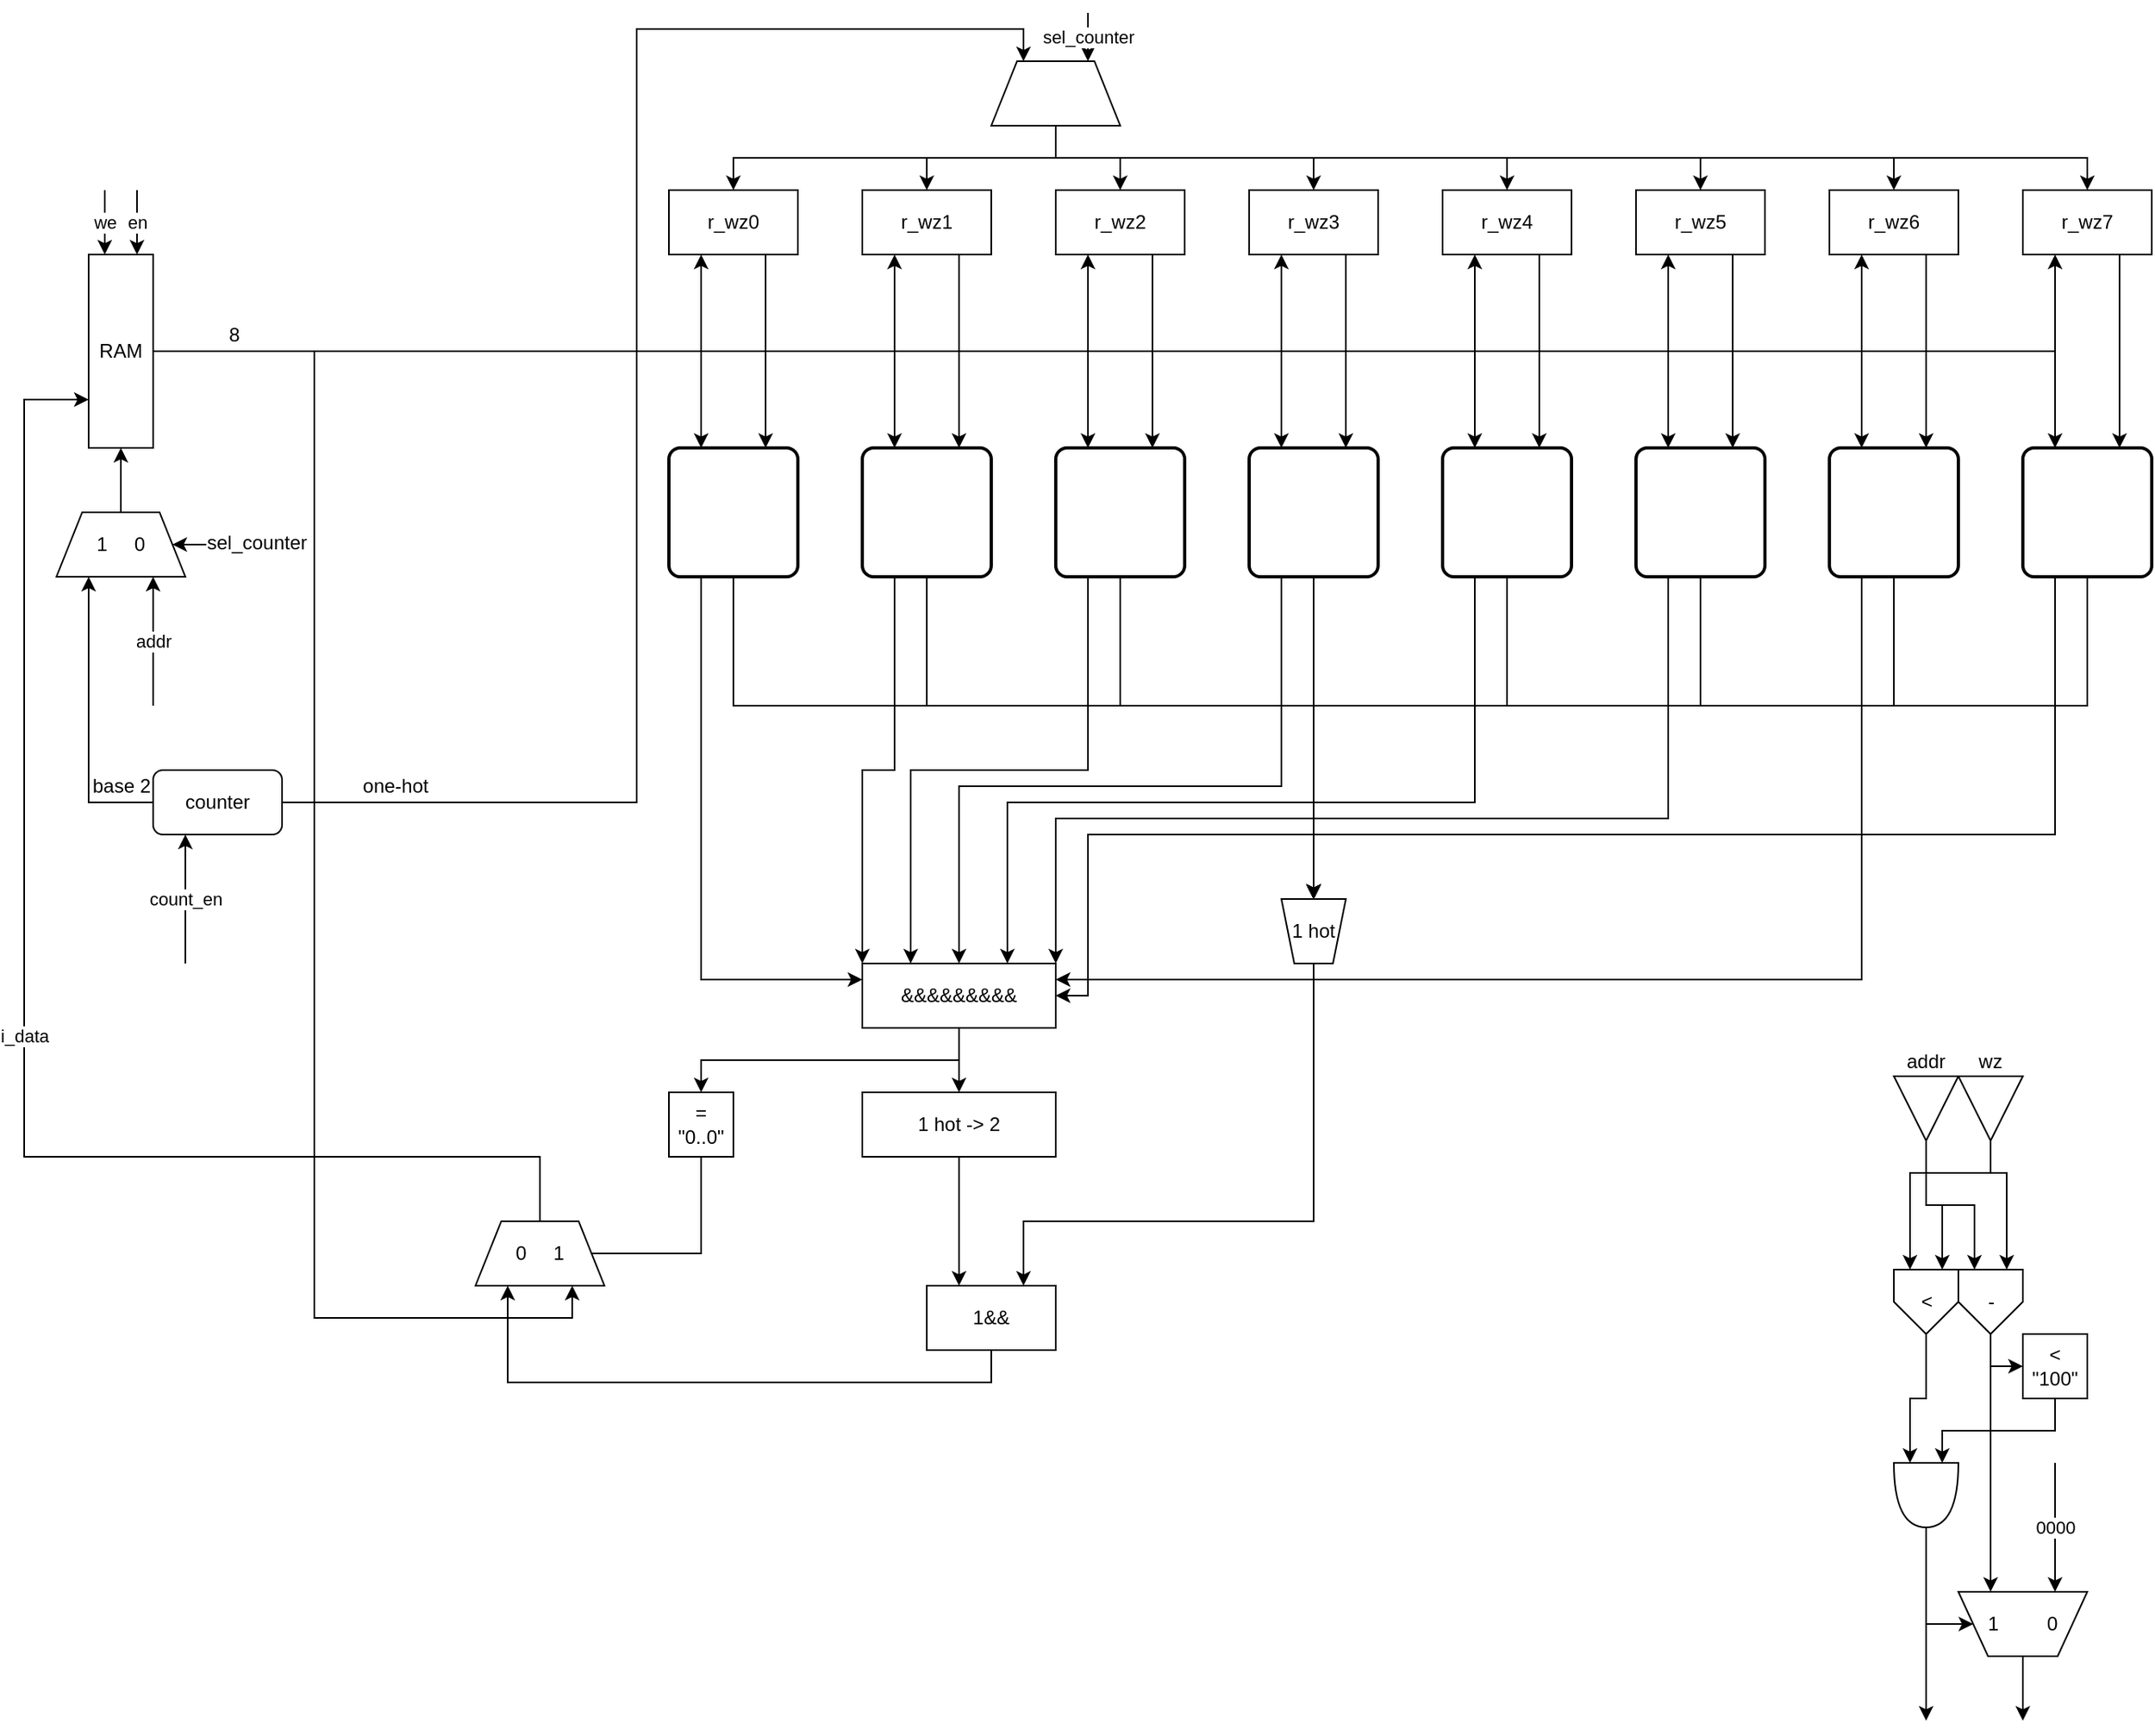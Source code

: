 <mxfile version="12.6.5" type="device" pages="2"><diagram name="Page-1" id="90a13364-a465-7bf4-72fc-28e22215d7a0"><mxGraphModel dx="1673" dy="994" grid="1" gridSize="10" guides="1" tooltips="1" connect="1" arrows="1" fold="1" page="1" pageScale="1.5" pageWidth="1169" pageHeight="826" background="#ffffff" math="0" shadow="0"><root><mxCell id="0" style=";html=1;"/><mxCell id="1" style=";html=1;" parent="0"/><mxCell id="UU-vwFMuOgw6ZdOPtL1q-9" style="edgeStyle=orthogonalEdgeStyle;rounded=0;orthogonalLoop=1;jettySize=auto;html=1;entryX=0.25;entryY=1;entryDx=0;entryDy=0;" parent="1" source="XKlZcoKEiAweMs3nbVOW-1" target="UU-vwFMuOgw6ZdOPtL1q-1" edge="1"><mxGeometry relative="1" as="geometry"/></mxCell><mxCell id="UU-vwFMuOgw6ZdOPtL1q-10" style="edgeStyle=orthogonalEdgeStyle;rounded=0;orthogonalLoop=1;jettySize=auto;html=1;entryX=0.25;entryY=1;entryDx=0;entryDy=0;" parent="1" source="XKlZcoKEiAweMs3nbVOW-1" target="UU-vwFMuOgw6ZdOPtL1q-2" edge="1"><mxGeometry relative="1" as="geometry"/></mxCell><mxCell id="UU-vwFMuOgw6ZdOPtL1q-11" style="edgeStyle=orthogonalEdgeStyle;rounded=0;orthogonalLoop=1;jettySize=auto;html=1;entryX=0.25;entryY=1;entryDx=0;entryDy=0;" parent="1" source="XKlZcoKEiAweMs3nbVOW-1" target="UU-vwFMuOgw6ZdOPtL1q-3" edge="1"><mxGeometry relative="1" as="geometry"/></mxCell><mxCell id="UU-vwFMuOgw6ZdOPtL1q-12" style="edgeStyle=orthogonalEdgeStyle;rounded=0;orthogonalLoop=1;jettySize=auto;html=1;entryX=0.25;entryY=1;entryDx=0;entryDy=0;" parent="1" source="XKlZcoKEiAweMs3nbVOW-1" target="UU-vwFMuOgw6ZdOPtL1q-4" edge="1"><mxGeometry relative="1" as="geometry"/></mxCell><mxCell id="UU-vwFMuOgw6ZdOPtL1q-13" style="edgeStyle=orthogonalEdgeStyle;rounded=0;orthogonalLoop=1;jettySize=auto;html=1;entryX=0.25;entryY=1;entryDx=0;entryDy=0;" parent="1" source="XKlZcoKEiAweMs3nbVOW-1" target="UU-vwFMuOgw6ZdOPtL1q-5" edge="1"><mxGeometry relative="1" as="geometry"/></mxCell><mxCell id="UU-vwFMuOgw6ZdOPtL1q-14" style="edgeStyle=orthogonalEdgeStyle;rounded=0;orthogonalLoop=1;jettySize=auto;html=1;entryX=0.25;entryY=1;entryDx=0;entryDy=0;" parent="1" source="XKlZcoKEiAweMs3nbVOW-1" target="UU-vwFMuOgw6ZdOPtL1q-6" edge="1"><mxGeometry relative="1" as="geometry"/></mxCell><mxCell id="UU-vwFMuOgw6ZdOPtL1q-15" style="edgeStyle=orthogonalEdgeStyle;rounded=0;orthogonalLoop=1;jettySize=auto;html=1;entryX=0.25;entryY=1;entryDx=0;entryDy=0;" parent="1" source="XKlZcoKEiAweMs3nbVOW-1" target="UU-vwFMuOgw6ZdOPtL1q-7" edge="1"><mxGeometry relative="1" as="geometry"/></mxCell><mxCell id="UU-vwFMuOgw6ZdOPtL1q-16" style="edgeStyle=orthogonalEdgeStyle;rounded=0;orthogonalLoop=1;jettySize=auto;html=1;entryX=0.25;entryY=1;entryDx=0;entryDy=0;" parent="1" source="XKlZcoKEiAweMs3nbVOW-1" target="UU-vwFMuOgw6ZdOPtL1q-8" edge="1"><mxGeometry relative="1" as="geometry"/></mxCell><mxCell id="UU-vwFMuOgw6ZdOPtL1q-74" style="edgeStyle=orthogonalEdgeStyle;rounded=0;orthogonalLoop=1;jettySize=auto;html=1;entryX=0.25;entryY=0;entryDx=0;entryDy=0;startArrow=none;startFill=0;endArrow=classic;endFill=1;" parent="1" source="XKlZcoKEiAweMs3nbVOW-1" target="UU-vwFMuOgw6ZdOPtL1q-73" edge="1"><mxGeometry relative="1" as="geometry"/></mxCell><mxCell id="UU-vwFMuOgw6ZdOPtL1q-90" style="edgeStyle=orthogonalEdgeStyle;rounded=0;orthogonalLoop=1;jettySize=auto;html=1;entryX=0.25;entryY=0;entryDx=0;entryDy=0;startArrow=none;startFill=0;endArrow=classic;endFill=1;" parent="1" source="XKlZcoKEiAweMs3nbVOW-1" target="UU-vwFMuOgw6ZdOPtL1q-76" edge="1"><mxGeometry relative="1" as="geometry"/></mxCell><mxCell id="UU-vwFMuOgw6ZdOPtL1q-91" style="edgeStyle=orthogonalEdgeStyle;rounded=0;orthogonalLoop=1;jettySize=auto;html=1;entryX=0.25;entryY=0;entryDx=0;entryDy=0;startArrow=none;startFill=0;endArrow=classic;endFill=1;" parent="1" source="XKlZcoKEiAweMs3nbVOW-1" target="UU-vwFMuOgw6ZdOPtL1q-77" edge="1"><mxGeometry relative="1" as="geometry"/></mxCell><mxCell id="UU-vwFMuOgw6ZdOPtL1q-92" style="edgeStyle=orthogonalEdgeStyle;rounded=0;orthogonalLoop=1;jettySize=auto;html=1;entryX=0.25;entryY=0;entryDx=0;entryDy=0;startArrow=none;startFill=0;endArrow=classic;endFill=1;" parent="1" source="XKlZcoKEiAweMs3nbVOW-1" target="UU-vwFMuOgw6ZdOPtL1q-79" edge="1"><mxGeometry relative="1" as="geometry"/></mxCell><mxCell id="UU-vwFMuOgw6ZdOPtL1q-93" style="edgeStyle=orthogonalEdgeStyle;rounded=0;orthogonalLoop=1;jettySize=auto;html=1;entryX=0.25;entryY=0;entryDx=0;entryDy=0;startArrow=none;startFill=0;endArrow=classic;endFill=1;" parent="1" source="XKlZcoKEiAweMs3nbVOW-1" target="UU-vwFMuOgw6ZdOPtL1q-78" edge="1"><mxGeometry relative="1" as="geometry"/></mxCell><mxCell id="UU-vwFMuOgw6ZdOPtL1q-94" style="edgeStyle=orthogonalEdgeStyle;rounded=0;orthogonalLoop=1;jettySize=auto;html=1;entryX=0.25;entryY=0;entryDx=0;entryDy=0;startArrow=none;startFill=0;endArrow=classic;endFill=1;" parent="1" source="XKlZcoKEiAweMs3nbVOW-1" target="UU-vwFMuOgw6ZdOPtL1q-80" edge="1"><mxGeometry relative="1" as="geometry"/></mxCell><mxCell id="UU-vwFMuOgw6ZdOPtL1q-95" style="edgeStyle=orthogonalEdgeStyle;rounded=0;orthogonalLoop=1;jettySize=auto;html=1;entryX=0.25;entryY=0;entryDx=0;entryDy=0;startArrow=none;startFill=0;endArrow=classic;endFill=1;" parent="1" source="XKlZcoKEiAweMs3nbVOW-1" target="UU-vwFMuOgw6ZdOPtL1q-81" edge="1"><mxGeometry relative="1" as="geometry"/></mxCell><mxCell id="UU-vwFMuOgw6ZdOPtL1q-96" style="edgeStyle=orthogonalEdgeStyle;rounded=0;orthogonalLoop=1;jettySize=auto;html=1;entryX=0.25;entryY=0;entryDx=0;entryDy=0;startArrow=none;startFill=0;endArrow=classic;endFill=1;" parent="1" source="XKlZcoKEiAweMs3nbVOW-1" target="UU-vwFMuOgw6ZdOPtL1q-82" edge="1"><mxGeometry relative="1" as="geometry"/></mxCell><mxCell id="ANZTSxBpEWUPk6gIo-lv-10" style="edgeStyle=orthogonalEdgeStyle;rounded=0;orthogonalLoop=1;jettySize=auto;html=1;entryX=0.75;entryY=1;entryDx=0;entryDy=0;" parent="1" source="XKlZcoKEiAweMs3nbVOW-1" target="ANZTSxBpEWUPk6gIo-lv-8" edge="1"><mxGeometry relative="1" as="geometry"/></mxCell><mxCell id="XKlZcoKEiAweMs3nbVOW-1" value="RAM" style="rounded=0;whiteSpace=wrap;html=1;" parent="1" vertex="1"><mxGeometry x="280" y="160" width="40" height="120" as="geometry"/></mxCell><mxCell id="PAa3CaMMxZ6uClY8AjNh-50" value="en" style="endArrow=classic;html=1;entryX=0.75;entryY=0;entryDx=0;entryDy=0;" parent="1" target="XKlZcoKEiAweMs3nbVOW-1" edge="1"><mxGeometry width="50" height="50" relative="1" as="geometry"><mxPoint x="310" y="120" as="sourcePoint"/><mxPoint x="140" y="420" as="targetPoint"/></mxGeometry></mxCell><mxCell id="PAa3CaMMxZ6uClY8AjNh-51" value="we" style="endArrow=classic;html=1;entryX=0.25;entryY=0;entryDx=0;entryDy=0;" parent="1" target="XKlZcoKEiAweMs3nbVOW-1" edge="1"><mxGeometry width="50" height="50" relative="1" as="geometry"><mxPoint x="290" y="120" as="sourcePoint"/><mxPoint x="280" y="160" as="targetPoint"/></mxGeometry></mxCell><mxCell id="zD5_BZJarvWdJ6b_i9cq-2" value="8" style="text;html=1;align=center;verticalAlign=middle;resizable=0;points=[];autosize=1;" parent="1" vertex="1"><mxGeometry x="360" y="200" width="20" height="20" as="geometry"/></mxCell><mxCell id="UU-vwFMuOgw6ZdOPtL1q-75" style="edgeStyle=orthogonalEdgeStyle;rounded=0;orthogonalLoop=1;jettySize=auto;html=1;exitX=0.75;exitY=1;exitDx=0;exitDy=0;entryX=0.75;entryY=0;entryDx=0;entryDy=0;startArrow=none;startFill=0;endArrow=classic;endFill=1;" parent="1" source="UU-vwFMuOgw6ZdOPtL1q-1" target="UU-vwFMuOgw6ZdOPtL1q-73" edge="1"><mxGeometry relative="1" as="geometry"/></mxCell><mxCell id="UU-vwFMuOgw6ZdOPtL1q-1" value="&lt;div&gt;r_wz0&lt;/div&gt;" style="rounded=0;whiteSpace=wrap;html=1;" parent="1" vertex="1"><mxGeometry x="640" y="120" width="80" height="40" as="geometry"/></mxCell><mxCell id="UU-vwFMuOgw6ZdOPtL1q-83" style="edgeStyle=orthogonalEdgeStyle;rounded=0;orthogonalLoop=1;jettySize=auto;html=1;exitX=0.75;exitY=1;exitDx=0;exitDy=0;entryX=0.75;entryY=0;entryDx=0;entryDy=0;startArrow=none;startFill=0;endArrow=classic;endFill=1;" parent="1" source="UU-vwFMuOgw6ZdOPtL1q-2" target="UU-vwFMuOgw6ZdOPtL1q-76" edge="1"><mxGeometry relative="1" as="geometry"/></mxCell><mxCell id="UU-vwFMuOgw6ZdOPtL1q-2" value="&lt;div&gt;r_wz1&lt;/div&gt;" style="rounded=0;whiteSpace=wrap;html=1;" parent="1" vertex="1"><mxGeometry x="760" y="120" width="80" height="40" as="geometry"/></mxCell><mxCell id="UU-vwFMuOgw6ZdOPtL1q-84" style="edgeStyle=orthogonalEdgeStyle;rounded=0;orthogonalLoop=1;jettySize=auto;html=1;exitX=0.75;exitY=1;exitDx=0;exitDy=0;entryX=0.75;entryY=0;entryDx=0;entryDy=0;startArrow=none;startFill=0;endArrow=classic;endFill=1;" parent="1" source="UU-vwFMuOgw6ZdOPtL1q-3" target="UU-vwFMuOgw6ZdOPtL1q-77" edge="1"><mxGeometry relative="1" as="geometry"/></mxCell><mxCell id="UU-vwFMuOgw6ZdOPtL1q-3" value="&lt;div&gt;r_wz2&lt;/div&gt;" style="rounded=0;whiteSpace=wrap;html=1;" parent="1" vertex="1"><mxGeometry x="880" y="120" width="80" height="40" as="geometry"/></mxCell><mxCell id="UU-vwFMuOgw6ZdOPtL1q-85" style="edgeStyle=orthogonalEdgeStyle;rounded=0;orthogonalLoop=1;jettySize=auto;html=1;exitX=0.75;exitY=1;exitDx=0;exitDy=0;entryX=0.75;entryY=0;entryDx=0;entryDy=0;startArrow=none;startFill=0;endArrow=classic;endFill=1;" parent="1" source="UU-vwFMuOgw6ZdOPtL1q-4" target="UU-vwFMuOgw6ZdOPtL1q-79" edge="1"><mxGeometry relative="1" as="geometry"/></mxCell><mxCell id="UU-vwFMuOgw6ZdOPtL1q-4" value="&lt;div&gt;r_wz3&lt;/div&gt;" style="rounded=0;whiteSpace=wrap;html=1;" parent="1" vertex="1"><mxGeometry x="1000" y="120" width="80" height="40" as="geometry"/></mxCell><mxCell id="UU-vwFMuOgw6ZdOPtL1q-86" style="edgeStyle=orthogonalEdgeStyle;rounded=0;orthogonalLoop=1;jettySize=auto;html=1;exitX=0.75;exitY=1;exitDx=0;exitDy=0;entryX=0.75;entryY=0;entryDx=0;entryDy=0;startArrow=none;startFill=0;endArrow=classic;endFill=1;" parent="1" source="UU-vwFMuOgw6ZdOPtL1q-5" target="UU-vwFMuOgw6ZdOPtL1q-78" edge="1"><mxGeometry relative="1" as="geometry"/></mxCell><mxCell id="UU-vwFMuOgw6ZdOPtL1q-5" value="&lt;div&gt;r_wz4&lt;/div&gt;" style="rounded=0;whiteSpace=wrap;html=1;" parent="1" vertex="1"><mxGeometry x="1120" y="120" width="80" height="40" as="geometry"/></mxCell><mxCell id="UU-vwFMuOgw6ZdOPtL1q-87" style="edgeStyle=orthogonalEdgeStyle;rounded=0;orthogonalLoop=1;jettySize=auto;html=1;exitX=0.75;exitY=1;exitDx=0;exitDy=0;entryX=0.75;entryY=0;entryDx=0;entryDy=0;startArrow=none;startFill=0;endArrow=classic;endFill=1;" parent="1" source="UU-vwFMuOgw6ZdOPtL1q-6" target="UU-vwFMuOgw6ZdOPtL1q-80" edge="1"><mxGeometry relative="1" as="geometry"/></mxCell><mxCell id="UU-vwFMuOgw6ZdOPtL1q-6" value="&lt;div&gt;r_wz5&lt;/div&gt;" style="rounded=0;whiteSpace=wrap;html=1;" parent="1" vertex="1"><mxGeometry x="1240" y="120" width="80" height="40" as="geometry"/></mxCell><mxCell id="UU-vwFMuOgw6ZdOPtL1q-88" style="edgeStyle=orthogonalEdgeStyle;rounded=0;orthogonalLoop=1;jettySize=auto;html=1;exitX=0.75;exitY=1;exitDx=0;exitDy=0;entryX=0.75;entryY=0;entryDx=0;entryDy=0;startArrow=none;startFill=0;endArrow=classic;endFill=1;" parent="1" source="UU-vwFMuOgw6ZdOPtL1q-7" target="UU-vwFMuOgw6ZdOPtL1q-81" edge="1"><mxGeometry relative="1" as="geometry"/></mxCell><mxCell id="UU-vwFMuOgw6ZdOPtL1q-7" value="&lt;div&gt;r_wz6&lt;/div&gt;" style="rounded=0;whiteSpace=wrap;html=1;" parent="1" vertex="1"><mxGeometry x="1360" y="120" width="80" height="40" as="geometry"/></mxCell><mxCell id="UU-vwFMuOgw6ZdOPtL1q-89" style="edgeStyle=orthogonalEdgeStyle;rounded=0;orthogonalLoop=1;jettySize=auto;html=1;exitX=0.75;exitY=1;exitDx=0;exitDy=0;entryX=0.75;entryY=0;entryDx=0;entryDy=0;startArrow=none;startFill=0;endArrow=classic;endFill=1;" parent="1" source="UU-vwFMuOgw6ZdOPtL1q-8" target="UU-vwFMuOgw6ZdOPtL1q-82" edge="1"><mxGeometry relative="1" as="geometry"/></mxCell><mxCell id="UU-vwFMuOgw6ZdOPtL1q-8" value="&lt;div&gt;r_wz7&lt;/div&gt;" style="rounded=0;whiteSpace=wrap;html=1;" parent="1" vertex="1"><mxGeometry x="1480" y="120" width="80" height="40" as="geometry"/></mxCell><mxCell id="UU-vwFMuOgw6ZdOPtL1q-118" style="edgeStyle=orthogonalEdgeStyle;rounded=0;orthogonalLoop=1;jettySize=auto;html=1;startArrow=none;startFill=0;endArrow=classic;endFill=1;" parent="1" source="UU-vwFMuOgw6ZdOPtL1q-29" target="UU-vwFMuOgw6ZdOPtL1q-117" edge="1"><mxGeometry relative="1" as="geometry"/></mxCell><mxCell id="ANZTSxBpEWUPk6gIo-lv-7" style="edgeStyle=orthogonalEdgeStyle;rounded=0;orthogonalLoop=1;jettySize=auto;html=1;" parent="1" source="UU-vwFMuOgw6ZdOPtL1q-29" target="ANZTSxBpEWUPk6gIo-lv-1" edge="1"><mxGeometry relative="1" as="geometry"><Array as="points"><mxPoint x="820" y="660"/><mxPoint x="660" y="660"/></Array></mxGeometry></mxCell><mxCell id="UU-vwFMuOgw6ZdOPtL1q-29" value="&amp;amp;&amp;amp;&amp;amp;&amp;amp;&amp;amp;&amp;amp;&amp;amp;&amp;amp;&amp;amp;" style="rounded=0;whiteSpace=wrap;html=1;portConstraintRotation=0;" parent="1" vertex="1"><mxGeometry x="760" y="600" width="120" height="40" as="geometry"/></mxCell><mxCell id="UU-vwFMuOgw6ZdOPtL1q-57" style="edgeStyle=orthogonalEdgeStyle;rounded=0;orthogonalLoop=1;jettySize=auto;html=1;entryX=0;entryY=0.5;entryDx=0;entryDy=0;" parent="1" source="UU-vwFMuOgw6ZdOPtL1q-45" target="UU-vwFMuOgw6ZdOPtL1q-49" edge="1"><mxGeometry relative="1" as="geometry"/></mxCell><mxCell id="UU-vwFMuOgw6ZdOPtL1q-62" style="edgeStyle=orthogonalEdgeStyle;rounded=0;orthogonalLoop=1;jettySize=auto;html=1;entryX=0.25;entryY=0;entryDx=0;entryDy=0;" parent="1" source="UU-vwFMuOgw6ZdOPtL1q-45" target="UU-vwFMuOgw6ZdOPtL1q-52" edge="1"><mxGeometry relative="1" as="geometry"/></mxCell><mxCell id="UU-vwFMuOgw6ZdOPtL1q-45" value="-" style="verticalLabelPosition=middle;verticalAlign=middle;html=1;shape=offPageConnector;rounded=0;size=0.5;shadow=0;comic=0;gradientColor=none;labelPosition=center;align=center;" parent="1" vertex="1"><mxGeometry x="1440" y="790" width="40" height="40" as="geometry"/></mxCell><mxCell id="UU-vwFMuOgw6ZdOPtL1q-59" style="edgeStyle=orthogonalEdgeStyle;rounded=0;orthogonalLoop=1;jettySize=auto;html=1;entryX=0;entryY=0.75;entryDx=0;entryDy=0;entryPerimeter=0;" parent="1" source="UU-vwFMuOgw6ZdOPtL1q-47" target="UU-vwFMuOgw6ZdOPtL1q-51" edge="1"><mxGeometry relative="1" as="geometry"/></mxCell><mxCell id="UU-vwFMuOgw6ZdOPtL1q-47" value="&amp;lt;" style="verticalLabelPosition=middle;verticalAlign=middle;html=1;shape=offPageConnector;rounded=0;size=0.5;shadow=0;comic=0;gradientColor=none;labelPosition=center;align=center;" parent="1" vertex="1"><mxGeometry x="1400" y="790" width="40" height="40" as="geometry"/></mxCell><mxCell id="UU-vwFMuOgw6ZdOPtL1q-58" style="edgeStyle=orthogonalEdgeStyle;rounded=0;orthogonalLoop=1;jettySize=auto;html=1;entryX=0;entryY=0.25;entryDx=0;entryDy=0;entryPerimeter=0;" parent="1" source="UU-vwFMuOgw6ZdOPtL1q-49" target="UU-vwFMuOgw6ZdOPtL1q-51" edge="1"><mxGeometry relative="1" as="geometry"><Array as="points"><mxPoint x="1500" y="890"/><mxPoint x="1430" y="890"/></Array></mxGeometry></mxCell><mxCell id="UU-vwFMuOgw6ZdOPtL1q-49" value="&lt;div&gt;&amp;lt; &quot;100&quot;&lt;/div&gt;" style="whiteSpace=wrap;html=1;aspect=fixed;" parent="1" vertex="1"><mxGeometry x="1480" y="830" width="40" height="40" as="geometry"/></mxCell><mxCell id="UU-vwFMuOgw6ZdOPtL1q-60" style="edgeStyle=orthogonalEdgeStyle;rounded=0;orthogonalLoop=1;jettySize=auto;html=1;entryX=0;entryY=0.5;entryDx=0;entryDy=0;" parent="1" source="UU-vwFMuOgw6ZdOPtL1q-51" target="UU-vwFMuOgw6ZdOPtL1q-52" edge="1"><mxGeometry relative="1" as="geometry"><Array as="points"><mxPoint x="1420" y="1010"/></Array></mxGeometry></mxCell><mxCell id="UU-vwFMuOgw6ZdOPtL1q-108" style="edgeStyle=orthogonalEdgeStyle;rounded=0;orthogonalLoop=1;jettySize=auto;html=1;startArrow=none;startFill=0;endArrow=classic;endFill=1;" parent="1" source="UU-vwFMuOgw6ZdOPtL1q-51" edge="1"><mxGeometry relative="1" as="geometry"><mxPoint x="1420.0" y="1070" as="targetPoint"/></mxGeometry></mxCell><mxCell id="UU-vwFMuOgw6ZdOPtL1q-51" value="" style="shape=or;whiteSpace=wrap;html=1;direction=south;" parent="1" vertex="1"><mxGeometry x="1400" y="910" width="40" height="40" as="geometry"/></mxCell><mxCell id="UU-vwFMuOgw6ZdOPtL1q-64" value="0000" style="rounded=0;orthogonalLoop=1;jettySize=auto;html=1;exitX=0.75;exitY=0;exitDx=0;exitDy=0;startArrow=classic;startFill=1;endArrow=none;endFill=0;" parent="1" source="UU-vwFMuOgw6ZdOPtL1q-52" edge="1"><mxGeometry relative="1" as="geometry"><mxPoint x="1500" y="910" as="targetPoint"/></mxGeometry></mxCell><mxCell id="UU-vwFMuOgw6ZdOPtL1q-65" style="edgeStyle=none;rounded=0;orthogonalLoop=1;jettySize=auto;html=1;startArrow=none;startFill=0;endArrow=classic;endFill=1;" parent="1" source="UU-vwFMuOgw6ZdOPtL1q-52" edge="1"><mxGeometry relative="1" as="geometry"><mxPoint x="1480" y="1070" as="targetPoint"/></mxGeometry></mxCell><mxCell id="UU-vwFMuOgw6ZdOPtL1q-52" value="1&amp;nbsp; &amp;nbsp; &amp;nbsp; &amp;nbsp; &amp;nbsp;0" style="verticalLabelPosition=middle;verticalAlign=middle;html=1;shape=trapezoid;perimeter=trapezoidPerimeter;whiteSpace=wrap;size=0.23;arcSize=10;flipV=1;labelPosition=center;align=center;" parent="1" vertex="1"><mxGeometry x="1440" y="990" width="80" height="40" as="geometry"/></mxCell><mxCell id="UU-vwFMuOgw6ZdOPtL1q-69" style="edgeStyle=orthogonalEdgeStyle;rounded=0;orthogonalLoop=1;jettySize=auto;html=1;entryX=0.25;entryY=0;entryDx=0;entryDy=0;startArrow=none;startFill=0;endArrow=classic;endFill=1;" parent="1" source="UU-vwFMuOgw6ZdOPtL1q-67" target="UU-vwFMuOgw6ZdOPtL1q-45" edge="1"><mxGeometry relative="1" as="geometry"/></mxCell><mxCell id="UU-vwFMuOgw6ZdOPtL1q-72" style="edgeStyle=orthogonalEdgeStyle;rounded=0;orthogonalLoop=1;jettySize=auto;html=1;entryX=0.75;entryY=0;entryDx=0;entryDy=0;startArrow=none;startFill=0;endArrow=classic;endFill=1;" parent="1" source="UU-vwFMuOgw6ZdOPtL1q-67" target="UU-vwFMuOgw6ZdOPtL1q-47" edge="1"><mxGeometry relative="1" as="geometry"/></mxCell><mxCell id="UU-vwFMuOgw6ZdOPtL1q-67" value="addr" style="triangle;whiteSpace=wrap;html=1;fillColor=none;direction=south;labelPosition=center;verticalLabelPosition=top;align=center;verticalAlign=bottom;" parent="1" vertex="1"><mxGeometry x="1400" y="670" width="40" height="40" as="geometry"/></mxCell><mxCell id="UU-vwFMuOgw6ZdOPtL1q-70" style="edgeStyle=orthogonalEdgeStyle;rounded=0;orthogonalLoop=1;jettySize=auto;html=1;entryX=0.75;entryY=0;entryDx=0;entryDy=0;startArrow=none;startFill=0;endArrow=classic;endFill=1;" parent="1" source="UU-vwFMuOgw6ZdOPtL1q-68" target="UU-vwFMuOgw6ZdOPtL1q-45" edge="1"><mxGeometry relative="1" as="geometry"><Array as="points"><mxPoint x="1460" y="730"/><mxPoint x="1470" y="730"/></Array></mxGeometry></mxCell><mxCell id="UU-vwFMuOgw6ZdOPtL1q-71" style="edgeStyle=orthogonalEdgeStyle;rounded=0;orthogonalLoop=1;jettySize=auto;html=1;entryX=0.25;entryY=0;entryDx=0;entryDy=0;startArrow=none;startFill=0;endArrow=classic;endFill=1;" parent="1" source="UU-vwFMuOgw6ZdOPtL1q-68" target="UU-vwFMuOgw6ZdOPtL1q-47" edge="1"><mxGeometry relative="1" as="geometry"><Array as="points"><mxPoint x="1460" y="730"/><mxPoint x="1410" y="730"/></Array></mxGeometry></mxCell><mxCell id="UU-vwFMuOgw6ZdOPtL1q-68" value="wz" style="triangle;whiteSpace=wrap;html=1;fillColor=none;direction=south;labelPosition=center;verticalLabelPosition=top;align=center;verticalAlign=bottom;" parent="1" vertex="1"><mxGeometry x="1440" y="670" width="40" height="40" as="geometry"/></mxCell><mxCell id="UU-vwFMuOgw6ZdOPtL1q-101" style="edgeStyle=orthogonalEdgeStyle;rounded=0;orthogonalLoop=1;jettySize=auto;html=1;startArrow=none;startFill=0;endArrow=classic;endFill=1;" parent="1" source="UU-vwFMuOgw6ZdOPtL1q-73" target="UU-vwFMuOgw6ZdOPtL1q-97" edge="1"><mxGeometry relative="1" as="geometry"><Array as="points"><mxPoint x="680" y="440"/><mxPoint x="1040" y="440"/></Array></mxGeometry></mxCell><mxCell id="UU-vwFMuOgw6ZdOPtL1q-109" style="edgeStyle=orthogonalEdgeStyle;rounded=0;orthogonalLoop=1;jettySize=auto;html=1;exitX=0.25;exitY=1;exitDx=0;exitDy=0;entryX=0;entryY=0.25;entryDx=0;entryDy=0;startArrow=none;startFill=0;endArrow=classic;endFill=1;" parent="1" source="UU-vwFMuOgw6ZdOPtL1q-73" target="UU-vwFMuOgw6ZdOPtL1q-29" edge="1"><mxGeometry relative="1" as="geometry"/></mxCell><mxCell id="UU-vwFMuOgw6ZdOPtL1q-73" value="" style="rounded=1;whiteSpace=wrap;html=1;absoluteArcSize=1;arcSize=14;strokeWidth=2;fillColor=#ffffff;" parent="1" vertex="1"><mxGeometry x="640" y="280" width="80" height="80" as="geometry"/></mxCell><mxCell id="UU-vwFMuOgw6ZdOPtL1q-100" style="edgeStyle=orthogonalEdgeStyle;rounded=0;orthogonalLoop=1;jettySize=auto;html=1;startArrow=none;startFill=0;endArrow=classic;endFill=1;" parent="1" source="UU-vwFMuOgw6ZdOPtL1q-76" target="UU-vwFMuOgw6ZdOPtL1q-97" edge="1"><mxGeometry relative="1" as="geometry"><Array as="points"><mxPoint x="800" y="440"/><mxPoint x="1040" y="440"/></Array></mxGeometry></mxCell><mxCell id="UU-vwFMuOgw6ZdOPtL1q-110" style="edgeStyle=orthogonalEdgeStyle;rounded=0;orthogonalLoop=1;jettySize=auto;html=1;exitX=0.25;exitY=1;exitDx=0;exitDy=0;entryX=0;entryY=0;entryDx=0;entryDy=0;startArrow=none;startFill=0;endArrow=classic;endFill=1;" parent="1" source="UU-vwFMuOgw6ZdOPtL1q-76" target="UU-vwFMuOgw6ZdOPtL1q-29" edge="1"><mxGeometry relative="1" as="geometry"/></mxCell><mxCell id="UU-vwFMuOgw6ZdOPtL1q-76" value="" style="rounded=1;whiteSpace=wrap;html=1;absoluteArcSize=1;arcSize=14;strokeWidth=2;fillColor=#ffffff;" parent="1" vertex="1"><mxGeometry x="760" y="280" width="80" height="80" as="geometry"/></mxCell><mxCell id="UU-vwFMuOgw6ZdOPtL1q-102" style="edgeStyle=orthogonalEdgeStyle;rounded=0;orthogonalLoop=1;jettySize=auto;html=1;startArrow=none;startFill=0;endArrow=classic;endFill=1;" parent="1" source="UU-vwFMuOgw6ZdOPtL1q-77" target="UU-vwFMuOgw6ZdOPtL1q-97" edge="1"><mxGeometry relative="1" as="geometry"><Array as="points"><mxPoint x="920" y="440"/><mxPoint x="1040" y="440"/></Array></mxGeometry></mxCell><mxCell id="UU-vwFMuOgw6ZdOPtL1q-111" style="edgeStyle=orthogonalEdgeStyle;rounded=0;orthogonalLoop=1;jettySize=auto;html=1;exitX=0.25;exitY=1;exitDx=0;exitDy=0;entryX=0.25;entryY=0;entryDx=0;entryDy=0;startArrow=none;startFill=0;endArrow=classic;endFill=1;" parent="1" source="UU-vwFMuOgw6ZdOPtL1q-77" target="UU-vwFMuOgw6ZdOPtL1q-29" edge="1"><mxGeometry relative="1" as="geometry"/></mxCell><mxCell id="UU-vwFMuOgw6ZdOPtL1q-77" value="" style="rounded=1;whiteSpace=wrap;html=1;absoluteArcSize=1;arcSize=14;strokeWidth=2;fillColor=#ffffff;" parent="1" vertex="1"><mxGeometry x="880" y="280" width="80" height="80" as="geometry"/></mxCell><mxCell id="UU-vwFMuOgw6ZdOPtL1q-104" style="edgeStyle=orthogonalEdgeStyle;rounded=0;orthogonalLoop=1;jettySize=auto;html=1;startArrow=none;startFill=0;endArrow=classic;endFill=1;" parent="1" source="UU-vwFMuOgw6ZdOPtL1q-78" target="UU-vwFMuOgw6ZdOPtL1q-97" edge="1"><mxGeometry relative="1" as="geometry"><Array as="points"><mxPoint x="1160" y="440"/><mxPoint x="1040" y="440"/></Array></mxGeometry></mxCell><mxCell id="UU-vwFMuOgw6ZdOPtL1q-113" style="edgeStyle=orthogonalEdgeStyle;rounded=0;orthogonalLoop=1;jettySize=auto;html=1;exitX=0.25;exitY=1;exitDx=0;exitDy=0;entryX=0.75;entryY=0;entryDx=0;entryDy=0;startArrow=none;startFill=0;endArrow=classic;endFill=1;" parent="1" source="UU-vwFMuOgw6ZdOPtL1q-78" target="UU-vwFMuOgw6ZdOPtL1q-29" edge="1"><mxGeometry relative="1" as="geometry"><Array as="points"><mxPoint x="1140" y="500"/><mxPoint x="850" y="500"/></Array></mxGeometry></mxCell><mxCell id="UU-vwFMuOgw6ZdOPtL1q-78" value="" style="rounded=1;whiteSpace=wrap;html=1;absoluteArcSize=1;arcSize=14;strokeWidth=2;fillColor=#ffffff;" parent="1" vertex="1"><mxGeometry x="1120" y="280" width="80" height="80" as="geometry"/></mxCell><mxCell id="UU-vwFMuOgw6ZdOPtL1q-103" style="edgeStyle=orthogonalEdgeStyle;rounded=0;orthogonalLoop=1;jettySize=auto;html=1;startArrow=none;startFill=0;endArrow=classic;endFill=1;" parent="1" source="UU-vwFMuOgw6ZdOPtL1q-79" target="UU-vwFMuOgw6ZdOPtL1q-97" edge="1"><mxGeometry relative="1" as="geometry"/></mxCell><mxCell id="UU-vwFMuOgw6ZdOPtL1q-112" style="edgeStyle=orthogonalEdgeStyle;rounded=0;orthogonalLoop=1;jettySize=auto;html=1;exitX=0.25;exitY=1;exitDx=0;exitDy=0;entryX=0.5;entryY=0;entryDx=0;entryDy=0;startArrow=none;startFill=0;endArrow=classic;endFill=1;" parent="1" source="UU-vwFMuOgw6ZdOPtL1q-79" target="UU-vwFMuOgw6ZdOPtL1q-29" edge="1"><mxGeometry relative="1" as="geometry"><Array as="points"><mxPoint x="1020" y="490"/><mxPoint x="820" y="490"/></Array></mxGeometry></mxCell><mxCell id="UU-vwFMuOgw6ZdOPtL1q-79" value="" style="rounded=1;whiteSpace=wrap;html=1;absoluteArcSize=1;arcSize=14;strokeWidth=2;fillColor=#ffffff;" parent="1" vertex="1"><mxGeometry x="1000" y="280" width="80" height="80" as="geometry"/></mxCell><mxCell id="UU-vwFMuOgw6ZdOPtL1q-105" style="edgeStyle=orthogonalEdgeStyle;rounded=0;orthogonalLoop=1;jettySize=auto;html=1;startArrow=none;startFill=0;endArrow=classic;endFill=1;" parent="1" source="UU-vwFMuOgw6ZdOPtL1q-80" target="UU-vwFMuOgw6ZdOPtL1q-97" edge="1"><mxGeometry relative="1" as="geometry"><Array as="points"><mxPoint x="1280" y="440"/><mxPoint x="1040" y="440"/></Array></mxGeometry></mxCell><mxCell id="UU-vwFMuOgw6ZdOPtL1q-114" style="edgeStyle=orthogonalEdgeStyle;rounded=0;orthogonalLoop=1;jettySize=auto;html=1;exitX=0.25;exitY=1;exitDx=0;exitDy=0;entryX=1;entryY=0;entryDx=0;entryDy=0;startArrow=none;startFill=0;endArrow=classic;endFill=1;" parent="1" source="UU-vwFMuOgw6ZdOPtL1q-80" target="UU-vwFMuOgw6ZdOPtL1q-29" edge="1"><mxGeometry relative="1" as="geometry"><Array as="points"><mxPoint x="1260" y="510"/><mxPoint x="880" y="510"/></Array></mxGeometry></mxCell><mxCell id="UU-vwFMuOgw6ZdOPtL1q-80" value="" style="rounded=1;whiteSpace=wrap;html=1;absoluteArcSize=1;arcSize=14;strokeWidth=2;fillColor=#ffffff;" parent="1" vertex="1"><mxGeometry x="1240" y="280" width="80" height="80" as="geometry"/></mxCell><mxCell id="UU-vwFMuOgw6ZdOPtL1q-106" style="edgeStyle=orthogonalEdgeStyle;rounded=0;orthogonalLoop=1;jettySize=auto;html=1;startArrow=none;startFill=0;endArrow=classic;endFill=1;" parent="1" source="UU-vwFMuOgw6ZdOPtL1q-81" target="UU-vwFMuOgw6ZdOPtL1q-97" edge="1"><mxGeometry relative="1" as="geometry"><Array as="points"><mxPoint x="1400" y="440"/><mxPoint x="1040" y="440"/></Array></mxGeometry></mxCell><mxCell id="UU-vwFMuOgw6ZdOPtL1q-115" style="edgeStyle=orthogonalEdgeStyle;rounded=0;orthogonalLoop=1;jettySize=auto;html=1;exitX=0.25;exitY=1;exitDx=0;exitDy=0;entryX=1;entryY=0.25;entryDx=0;entryDy=0;startArrow=none;startFill=0;endArrow=classic;endFill=1;" parent="1" source="UU-vwFMuOgw6ZdOPtL1q-81" target="UU-vwFMuOgw6ZdOPtL1q-29" edge="1"><mxGeometry relative="1" as="geometry"><Array as="points"><mxPoint x="1380" y="610"/></Array></mxGeometry></mxCell><mxCell id="UU-vwFMuOgw6ZdOPtL1q-81" value="" style="rounded=1;whiteSpace=wrap;html=1;absoluteArcSize=1;arcSize=14;strokeWidth=2;fillColor=#ffffff;" parent="1" vertex="1"><mxGeometry x="1360" y="280" width="80" height="80" as="geometry"/></mxCell><mxCell id="UU-vwFMuOgw6ZdOPtL1q-107" style="edgeStyle=orthogonalEdgeStyle;rounded=0;orthogonalLoop=1;jettySize=auto;html=1;startArrow=none;startFill=0;endArrow=classic;endFill=1;" parent="1" source="UU-vwFMuOgw6ZdOPtL1q-82" target="UU-vwFMuOgw6ZdOPtL1q-97" edge="1"><mxGeometry relative="1" as="geometry"><Array as="points"><mxPoint x="1520" y="440"/><mxPoint x="1040" y="440"/></Array></mxGeometry></mxCell><mxCell id="UU-vwFMuOgw6ZdOPtL1q-116" style="edgeStyle=orthogonalEdgeStyle;rounded=0;orthogonalLoop=1;jettySize=auto;html=1;exitX=0.25;exitY=1;exitDx=0;exitDy=0;entryX=1;entryY=0.5;entryDx=0;entryDy=0;startArrow=none;startFill=0;endArrow=classic;endFill=1;" parent="1" source="UU-vwFMuOgw6ZdOPtL1q-82" target="UU-vwFMuOgw6ZdOPtL1q-29" edge="1"><mxGeometry relative="1" as="geometry"><Array as="points"><mxPoint x="1500" y="520"/><mxPoint x="900" y="520"/><mxPoint x="900" y="620"/></Array></mxGeometry></mxCell><mxCell id="UU-vwFMuOgw6ZdOPtL1q-82" value="" style="rounded=1;whiteSpace=wrap;html=1;absoluteArcSize=1;arcSize=14;strokeWidth=2;fillColor=#ffffff;" parent="1" vertex="1"><mxGeometry x="1480" y="280" width="80" height="80" as="geometry"/></mxCell><mxCell id="ANZTSxBpEWUPk6gIo-lv-6" style="edgeStyle=orthogonalEdgeStyle;rounded=0;orthogonalLoop=1;jettySize=auto;html=1;entryX=0.75;entryY=0;entryDx=0;entryDy=0;" parent="1" source="UU-vwFMuOgw6ZdOPtL1q-97" target="ANZTSxBpEWUPk6gIo-lv-4" edge="1"><mxGeometry relative="1" as="geometry"><Array as="points"><mxPoint x="1040" y="760"/><mxPoint x="860" y="760"/></Array></mxGeometry></mxCell><mxCell id="UU-vwFMuOgw6ZdOPtL1q-97" value="&lt;div&gt;1 hot&lt;/div&gt;" style="shape=trapezoid;perimeter=trapezoidPerimeter;whiteSpace=wrap;html=1;direction=west;" parent="1" vertex="1"><mxGeometry x="1020" y="560" width="40" height="40" as="geometry"/></mxCell><mxCell id="ANZTSxBpEWUPk6gIo-lv-5" style="edgeStyle=orthogonalEdgeStyle;rounded=0;orthogonalLoop=1;jettySize=auto;html=1;entryX=0.25;entryY=0;entryDx=0;entryDy=0;" parent="1" source="UU-vwFMuOgw6ZdOPtL1q-117" target="ANZTSxBpEWUPk6gIo-lv-4" edge="1"><mxGeometry relative="1" as="geometry"/></mxCell><mxCell id="UU-vwFMuOgw6ZdOPtL1q-117" value="&lt;div&gt;1 hot -&amp;gt; 2&lt;/div&gt;" style="shape=trapezoid;perimeter=trapezoidPerimeter;whiteSpace=wrap;html=1;direction=west;size=0;" parent="1" vertex="1"><mxGeometry x="760" y="680" width="120" height="40" as="geometry"/></mxCell><mxCell id="ANZTSxBpEWUPk6gIo-lv-9" style="edgeStyle=orthogonalEdgeStyle;rounded=0;orthogonalLoop=1;jettySize=auto;html=1;entryX=0;entryY=0.5;entryDx=0;entryDy=0;" parent="1" source="ANZTSxBpEWUPk6gIo-lv-1" target="ANZTSxBpEWUPk6gIo-lv-8" edge="1"><mxGeometry relative="1" as="geometry"><Array as="points"><mxPoint x="660" y="780"/></Array></mxGeometry></mxCell><mxCell id="ANZTSxBpEWUPk6gIo-lv-1" value="= &quot;0..0&quot;" style="whiteSpace=wrap;html=1;aspect=fixed;" parent="1" vertex="1"><mxGeometry x="640" y="680" width="40" height="40" as="geometry"/></mxCell><mxCell id="ANZTSxBpEWUPk6gIo-lv-11" style="edgeStyle=orthogonalEdgeStyle;rounded=0;orthogonalLoop=1;jettySize=auto;html=1;entryX=0.25;entryY=1;entryDx=0;entryDy=0;" parent="1" source="ANZTSxBpEWUPk6gIo-lv-4" target="ANZTSxBpEWUPk6gIo-lv-8" edge="1"><mxGeometry relative="1" as="geometry"><Array as="points"><mxPoint x="840" y="860"/><mxPoint x="540" y="860"/></Array></mxGeometry></mxCell><mxCell id="ANZTSxBpEWUPk6gIo-lv-4" value="1&amp;amp;&amp;amp;" style="rounded=0;whiteSpace=wrap;html=1;" parent="1" vertex="1"><mxGeometry x="800" y="800" width="80" height="40" as="geometry"/></mxCell><mxCell id="ANZTSxBpEWUPk6gIo-lv-12" value="i_data" style="edgeStyle=orthogonalEdgeStyle;rounded=0;orthogonalLoop=1;jettySize=auto;html=1;entryX=0;entryY=0.75;entryDx=0;entryDy=0;" parent="1" source="ANZTSxBpEWUPk6gIo-lv-8" target="XKlZcoKEiAweMs3nbVOW-1" edge="1"><mxGeometry relative="1" as="geometry"><Array as="points"><mxPoint x="560" y="720"/><mxPoint x="240" y="720"/><mxPoint x="240" y="250"/></Array></mxGeometry></mxCell><mxCell id="ANZTSxBpEWUPk6gIo-lv-8" value="0&amp;nbsp; &amp;nbsp; &amp;nbsp;1" style="shape=trapezoid;perimeter=trapezoidPerimeter;whiteSpace=wrap;html=1;direction=east;" parent="1" vertex="1"><mxGeometry x="520" y="760" width="80" height="40" as="geometry"/></mxCell><mxCell id="Zlmip3JZs3uSMKgK2Kwt-2" style="edgeStyle=orthogonalEdgeStyle;rounded=0;orthogonalLoop=1;jettySize=auto;html=1;entryX=0.5;entryY=1;entryDx=0;entryDy=0;" parent="1" source="Zlmip3JZs3uSMKgK2Kwt-1" target="XKlZcoKEiAweMs3nbVOW-1" edge="1"><mxGeometry relative="1" as="geometry"/></mxCell><mxCell id="Zlmip3JZs3uSMKgK2Kwt-1" value="1&amp;nbsp; &amp;nbsp; &amp;nbsp;0" style="shape=trapezoid;perimeter=trapezoidPerimeter;whiteSpace=wrap;html=1;" parent="1" vertex="1"><mxGeometry x="260" y="320" width="80" height="40" as="geometry"/></mxCell><mxCell id="Zlmip3JZs3uSMKgK2Kwt-8" style="edgeStyle=orthogonalEdgeStyle;rounded=0;orthogonalLoop=1;jettySize=auto;html=1;entryX=0.25;entryY=1;entryDx=0;entryDy=0;" parent="1" source="Zlmip3JZs3uSMKgK2Kwt-4" target="Zlmip3JZs3uSMKgK2Kwt-1" edge="1"><mxGeometry relative="1" as="geometry"><Array as="points"><mxPoint x="280" y="500"/></Array></mxGeometry></mxCell><mxCell id="F2RpezKnoULTWUdSmdG8-3" style="edgeStyle=orthogonalEdgeStyle;rounded=0;orthogonalLoop=1;jettySize=auto;html=1;entryX=0.25;entryY=0;entryDx=0;entryDy=0;" parent="1" source="Zlmip3JZs3uSMKgK2Kwt-4" target="F2RpezKnoULTWUdSmdG8-2" edge="1"><mxGeometry relative="1" as="geometry"/></mxCell><mxCell id="Zlmip3JZs3uSMKgK2Kwt-4" value="counter" style="rounded=1;whiteSpace=wrap;html=1;" parent="1" vertex="1"><mxGeometry x="320" y="480" width="80" height="40" as="geometry"/></mxCell><mxCell id="Zlmip3JZs3uSMKgK2Kwt-7" value="addr" style="endArrow=classic;html=1;entryX=0.75;entryY=1;entryDx=0;entryDy=0;" parent="1" target="Zlmip3JZs3uSMKgK2Kwt-1" edge="1"><mxGeometry width="50" height="50" relative="1" as="geometry"><mxPoint x="320" y="440" as="sourcePoint"/><mxPoint x="330" y="410" as="targetPoint"/></mxGeometry></mxCell><mxCell id="Zlmip3JZs3uSMKgK2Kwt-9" value="count_en" style="endArrow=classic;html=1;entryX=0.25;entryY=1;entryDx=0;entryDy=0;" parent="1" target="Zlmip3JZs3uSMKgK2Kwt-4" edge="1"><mxGeometry width="50" height="50" relative="1" as="geometry"><mxPoint x="340" y="600" as="sourcePoint"/><mxPoint x="480" y="770" as="targetPoint"/></mxGeometry></mxCell><mxCell id="W2Qp0ukPPiJ_ZGKzm5ly-1" value="" style="endArrow=classic;html=1;entryX=1;entryY=0.5;entryDx=0;entryDy=0;" parent="1" target="Zlmip3JZs3uSMKgK2Kwt-1" edge="1"><mxGeometry width="50" height="50" relative="1" as="geometry"><mxPoint x="400" y="340" as="sourcePoint"/><mxPoint x="530" y="360" as="targetPoint"/></mxGeometry></mxCell><mxCell id="W2Qp0ukPPiJ_ZGKzm5ly-2" value="sel_counter" style="text;html=1;align=center;verticalAlign=middle;resizable=0;points=[];labelBackgroundColor=#ffffff;" parent="W2Qp0ukPPiJ_ZGKzm5ly-1" vertex="1" connectable="0"><mxGeometry x="-0.529" y="-1" relative="1" as="geometry"><mxPoint as="offset"/></mxGeometry></mxCell><mxCell id="F2RpezKnoULTWUdSmdG8-4" style="edgeStyle=orthogonalEdgeStyle;rounded=0;orthogonalLoop=1;jettySize=auto;html=1;entryX=0.5;entryY=0;entryDx=0;entryDy=0;" parent="1" source="F2RpezKnoULTWUdSmdG8-2" target="UU-vwFMuOgw6ZdOPtL1q-1" edge="1"><mxGeometry relative="1" as="geometry"><Array as="points"><mxPoint x="880" y="100"/><mxPoint x="680" y="100"/></Array></mxGeometry></mxCell><mxCell id="F2RpezKnoULTWUdSmdG8-5" style="edgeStyle=orthogonalEdgeStyle;rounded=0;orthogonalLoop=1;jettySize=auto;html=1;entryX=0.5;entryY=0;entryDx=0;entryDy=0;" parent="1" source="F2RpezKnoULTWUdSmdG8-2" target="UU-vwFMuOgw6ZdOPtL1q-2" edge="1"><mxGeometry relative="1" as="geometry"/></mxCell><mxCell id="F2RpezKnoULTWUdSmdG8-6" style="edgeStyle=orthogonalEdgeStyle;rounded=0;orthogonalLoop=1;jettySize=auto;html=1;entryX=0.5;entryY=0;entryDx=0;entryDy=0;" parent="1" source="F2RpezKnoULTWUdSmdG8-2" target="UU-vwFMuOgw6ZdOPtL1q-3" edge="1"><mxGeometry relative="1" as="geometry"/></mxCell><mxCell id="F2RpezKnoULTWUdSmdG8-7" style="edgeStyle=orthogonalEdgeStyle;rounded=0;orthogonalLoop=1;jettySize=auto;html=1;entryX=0.5;entryY=0;entryDx=0;entryDy=0;" parent="1" source="F2RpezKnoULTWUdSmdG8-2" target="UU-vwFMuOgw6ZdOPtL1q-4" edge="1"><mxGeometry relative="1" as="geometry"><Array as="points"><mxPoint x="880" y="100"/><mxPoint x="1040" y="100"/></Array></mxGeometry></mxCell><mxCell id="F2RpezKnoULTWUdSmdG8-8" style="edgeStyle=orthogonalEdgeStyle;rounded=0;orthogonalLoop=1;jettySize=auto;html=1;entryX=0.5;entryY=0;entryDx=0;entryDy=0;" parent="1" source="F2RpezKnoULTWUdSmdG8-2" target="UU-vwFMuOgw6ZdOPtL1q-5" edge="1"><mxGeometry relative="1" as="geometry"><Array as="points"><mxPoint x="880" y="100"/><mxPoint x="1160" y="100"/></Array></mxGeometry></mxCell><mxCell id="F2RpezKnoULTWUdSmdG8-9" style="edgeStyle=orthogonalEdgeStyle;rounded=0;orthogonalLoop=1;jettySize=auto;html=1;" parent="1" source="F2RpezKnoULTWUdSmdG8-2" target="UU-vwFMuOgw6ZdOPtL1q-6" edge="1"><mxGeometry relative="1" as="geometry"><Array as="points"><mxPoint x="880" y="100"/><mxPoint x="1280" y="100"/></Array></mxGeometry></mxCell><mxCell id="F2RpezKnoULTWUdSmdG8-10" style="edgeStyle=orthogonalEdgeStyle;rounded=0;orthogonalLoop=1;jettySize=auto;html=1;" parent="1" source="F2RpezKnoULTWUdSmdG8-2" target="UU-vwFMuOgw6ZdOPtL1q-7" edge="1"><mxGeometry relative="1" as="geometry"><Array as="points"><mxPoint x="880" y="100"/><mxPoint x="1400" y="100"/></Array></mxGeometry></mxCell><mxCell id="F2RpezKnoULTWUdSmdG8-11" style="edgeStyle=orthogonalEdgeStyle;rounded=0;orthogonalLoop=1;jettySize=auto;html=1;" parent="1" source="F2RpezKnoULTWUdSmdG8-2" target="UU-vwFMuOgw6ZdOPtL1q-8" edge="1"><mxGeometry relative="1" as="geometry"><Array as="points"><mxPoint x="880" y="100"/><mxPoint x="1520" y="100"/></Array></mxGeometry></mxCell><mxCell id="F2RpezKnoULTWUdSmdG8-2" value="" style="shape=trapezoid;perimeter=trapezoidPerimeter;whiteSpace=wrap;html=1;" parent="1" vertex="1"><mxGeometry x="840" y="40" width="80" height="40" as="geometry"/></mxCell><mxCell id="F2RpezKnoULTWUdSmdG8-12" value="sel_counter" style="endArrow=classic;html=1;entryX=0.75;entryY=0;entryDx=0;entryDy=0;" parent="1" target="F2RpezKnoULTWUdSmdG8-2" edge="1"><mxGeometry width="50" height="50" relative="1" as="geometry"><mxPoint x="900" y="10" as="sourcePoint"/><mxPoint x="1060" y="20" as="targetPoint"/></mxGeometry></mxCell><mxCell id="HrmtJoDnU9SkuoU2cTq0-1" value="base 2" style="text;html=1;align=center;verticalAlign=middle;resizable=0;points=[];autosize=1;" vertex="1" parent="1"><mxGeometry x="275" y="480" width="50" height="20" as="geometry"/></mxCell><mxCell id="HrmtJoDnU9SkuoU2cTq0-2" value="one-hot" style="text;html=1;align=center;verticalAlign=middle;resizable=0;points=[];autosize=1;" vertex="1" parent="1"><mxGeometry x="440" y="480" width="60" height="20" as="geometry"/></mxCell></root></mxGraphModel></diagram><diagram id="uTHG3GvUdcYX6tbKxxN7" name="Page-2"><mxGraphModel dx="981" dy="583" grid="1" gridSize="10" guides="1" tooltips="1" connect="1" arrows="1" fold="1" page="1" pageScale="1" pageWidth="827" pageHeight="1169" math="0" shadow="0"><root><mxCell id="H7-cQj2QKcXM1e9xwuPQ-0"/><mxCell id="H7-cQj2QKcXM1e9xwuPQ-1" parent="H7-cQj2QKcXM1e9xwuPQ-0"/><mxCell id="H7-cQj2QKcXM1e9xwuPQ-10" value="o_counter = &quot;111&quot;" style="edgeStyle=orthogonalEdgeStyle;rounded=0;orthogonalLoop=1;jettySize=auto;html=1;" parent="H7-cQj2QKcXM1e9xwuPQ-1" source="H7-cQj2QKcXM1e9xwuPQ-2" target="5rBxpjHiCUeppl32bTkL-1" edge="1"><mxGeometry relative="1" as="geometry"><mxPoint x="320" y="120" as="targetPoint"/></mxGeometry></mxCell><mxCell id="H7-cQj2QKcXM1e9xwuPQ-2" value="count_en &amp;lt;= '1'&lt;br&gt;en &amp;lt;= '1'&lt;br&gt;sel_counter &amp;lt;= '1'" style="ellipse;whiteSpace=wrap;html=1;" parent="H7-cQj2QKcXM1e9xwuPQ-1" vertex="1"><mxGeometry x="80" y="80" width="120" height="80" as="geometry"/></mxCell><mxCell id="ZOFdV0drhpfXDjyAqEtP-5" value="i_start = '1'" style="edgeStyle=none;rounded=0;orthogonalLoop=1;jettySize=auto;html=1;" edge="1" parent="H7-cQj2QKcXM1e9xwuPQ-1" source="5rBxpjHiCUeppl32bTkL-1" target="6b89GU6ezi-JXQHQR5JG-7"><mxGeometry relative="1" as="geometry"/></mxCell><mxCell id="5rBxpjHiCUeppl32bTkL-1" value="" style="ellipse;whiteSpace=wrap;html=1;" parent="H7-cQj2QKcXM1e9xwuPQ-1" vertex="1"><mxGeometry x="320" y="80" width="120" height="80" as="geometry"/></mxCell><mxCell id="6b89GU6ezi-JXQHQR5JG-0" value="i_rst = '1'" style="endArrow=classic;html=1;entryX=0;entryY=0;entryDx=0;entryDy=0;" edge="1" parent="H7-cQj2QKcXM1e9xwuPQ-1" target="H7-cQj2QKcXM1e9xwuPQ-2"><mxGeometry width="50" height="50" relative="1" as="geometry"><mxPoint x="40" y="40" as="sourcePoint"/><mxPoint x="140" y="20" as="targetPoint"/></mxGeometry></mxCell><mxCell id="6b89GU6ezi-JXQHQR5JG-1" style="orthogonalLoop=1;jettySize=auto;html=1;exitX=1;exitY=0;exitDx=0;exitDy=0;entryX=0;entryY=0;entryDx=0;entryDy=0;edgeStyle=elbowEdgeStyle;elbow=vertical;curved=1;" edge="1" parent="H7-cQj2QKcXM1e9xwuPQ-1" source="5rBxpjHiCUeppl32bTkL-1" target="5rBxpjHiCUeppl32bTkL-1"><mxGeometry relative="1" as="geometry"><Array as="points"><mxPoint x="420" y="40"/></Array></mxGeometry></mxCell><mxCell id="6b89GU6ezi-JXQHQR5JG-2" value="o_counter != &quot;111&quot;" style="edgeStyle=elbowEdgeStyle;curved=1;orthogonalLoop=1;jettySize=auto;elbow=vertical;html=1;exitX=1;exitY=1;exitDx=0;exitDy=0;entryX=0;entryY=1;entryDx=0;entryDy=0;" edge="1" parent="H7-cQj2QKcXM1e9xwuPQ-1" source="H7-cQj2QKcXM1e9xwuPQ-2" target="H7-cQj2QKcXM1e9xwuPQ-2"><mxGeometry relative="1" as="geometry"><Array as="points"><mxPoint x="140" y="200"/></Array></mxGeometry></mxCell><mxCell id="ZOFdV0drhpfXDjyAqEtP-1" style="orthogonalLoop=1;jettySize=auto;elbow=vertical;html=1;rounded=0;" edge="1" parent="H7-cQj2QKcXM1e9xwuPQ-1" source="6b89GU6ezi-JXQHQR5JG-7" target="ZOFdV0drhpfXDjyAqEtP-0"><mxGeometry relative="1" as="geometry"/></mxCell><mxCell id="6b89GU6ezi-JXQHQR5JG-7" value="addr &amp;lt;= &quot;1000&quot;&lt;br&gt;en &amp;lt;= '1'" style="ellipse;whiteSpace=wrap;html=1;rounded=1;" vertex="1" parent="H7-cQj2QKcXM1e9xwuPQ-1"><mxGeometry x="440" y="200" width="120" height="80" as="geometry"/></mxCell><mxCell id="ZOFdV0drhpfXDjyAqEtP-7" style="edgeStyle=none;rounded=0;orthogonalLoop=1;jettySize=auto;html=1;" edge="1" parent="H7-cQj2QKcXM1e9xwuPQ-1" source="ZOFdV0drhpfXDjyAqEtP-0" target="ZOFdV0drhpfXDjyAqEtP-6"><mxGeometry relative="1" as="geometry"/></mxCell><mxCell id="ZOFdV0drhpfXDjyAqEtP-0" value="addr &amp;lt;= &quot;1001&quot;&lt;br&gt;en &amp;lt;= '1'&lt;br&gt;we &amp;lt;= '1'" style="ellipse;whiteSpace=wrap;html=1;rounded=1;" vertex="1" parent="H7-cQj2QKcXM1e9xwuPQ-1"><mxGeometry x="320" y="320" width="120" height="80" as="geometry"/></mxCell><mxCell id="ZOFdV0drhpfXDjyAqEtP-8" value="i_start = '0'" style="edgeStyle=none;rounded=0;orthogonalLoop=1;jettySize=auto;html=1;" edge="1" parent="H7-cQj2QKcXM1e9xwuPQ-1" source="ZOFdV0drhpfXDjyAqEtP-6" target="5rBxpjHiCUeppl32bTkL-1"><mxGeometry relative="1" as="geometry"/></mxCell><mxCell id="TAtn5X1LiFvFnXyZyztW-0" value="i_start = '1'" style="edgeStyle=none;rounded=0;orthogonalLoop=1;jettySize=auto;html=1;" edge="1" parent="H7-cQj2QKcXM1e9xwuPQ-1" source="ZOFdV0drhpfXDjyAqEtP-6" target="6b89GU6ezi-JXQHQR5JG-7"><mxGeometry relative="1" as="geometry"/></mxCell><mxCell id="ZOFdV0drhpfXDjyAqEtP-6" value="o_done &amp;lt;= '1'" style="ellipse;whiteSpace=wrap;html=1;rounded=1;" vertex="1" parent="H7-cQj2QKcXM1e9xwuPQ-1"><mxGeometry x="200" y="200" width="120" height="80" as="geometry"/></mxCell></root></mxGraphModel></diagram></mxfile>